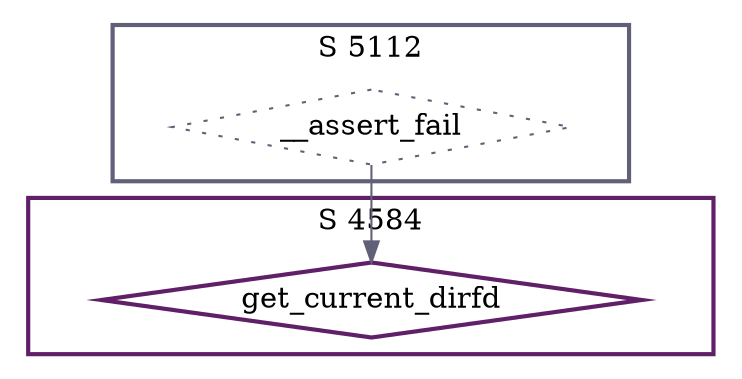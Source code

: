 digraph G {
  ratio=0.500000;
  "UV get_current_dirfd (4584)" [shape=diamond, label="get_current_dirfd",
                                 color="#602068", style=bold];
  "UV __assert_fail (5112)" [shape=diamond, label="__assert_fail",
                             color="#606078", style=dotted];
  
  subgraph cluster_4584 { label="S 4584";
    color="#602068";
    style=bold;
    "UV get_current_dirfd (4584)"; };
  subgraph cluster_5112 { label="S 5112";
    color="#606078";
    style=bold;
    "UV __assert_fail (5112)"; };
  
  "UV __assert_fail (5112)" -> "UV get_current_dirfd (4584)" [color="#606078"];
  
  }
